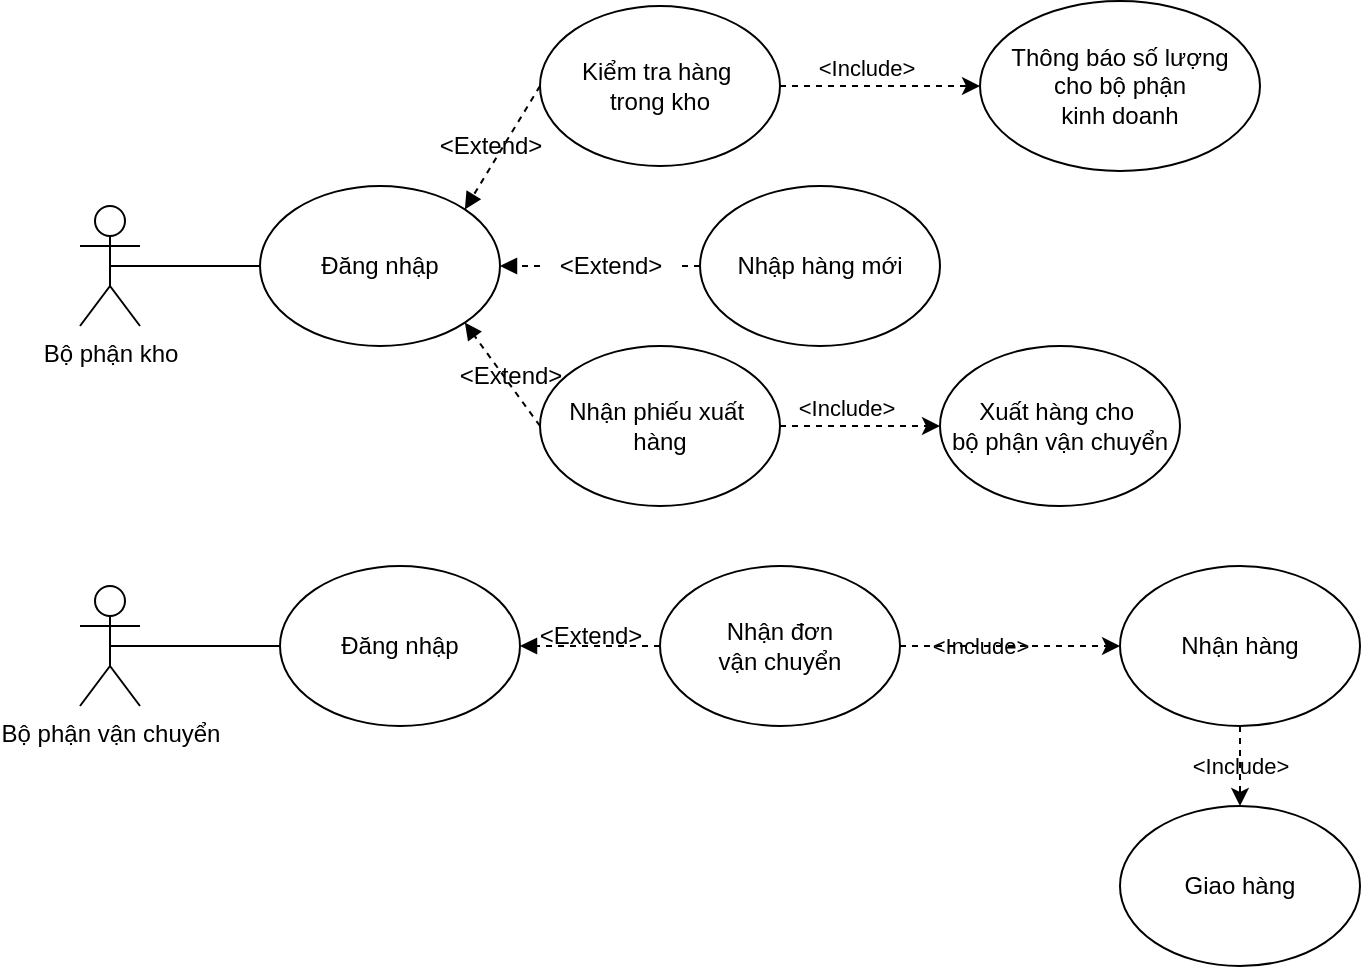 <mxfile version="20.3.0" type="device"><diagram id="l_ShjBkhVS9LBqE2zQ9O" name="Page-1"><mxGraphModel dx="1203" dy="829" grid="1" gridSize="10" guides="1" tooltips="1" connect="1" arrows="1" fold="1" page="1" pageScale="1" pageWidth="850" pageHeight="1100" math="0" shadow="0"><root><mxCell id="0"/><mxCell id="1" parent="0"/><mxCell id="SzF3HxmMNnkm_toCn3Su-1" value="&amp;lt;Include&amp;gt;" style="edgeLabel;html=1;align=center;verticalAlign=middle;resizable=0;points=[];" vertex="1" connectable="0" parent="1"><mxGeometry x="490" y="680" as="geometry"><mxPoint x="3" y="1" as="offset"/></mxGeometry></mxCell><mxCell id="SzF3HxmMNnkm_toCn3Su-2" value="Bộ phận kho" style="shape=umlActor;verticalLabelPosition=bottom;verticalAlign=top;html=1;outlineConnect=0;overflow=visible;" vertex="1" parent="1"><mxGeometry x="110" y="580" width="30" height="60" as="geometry"/></mxCell><mxCell id="SzF3HxmMNnkm_toCn3Su-3" value="" style="endArrow=block;html=1;rounded=0;entryX=1;entryY=0.5;entryDx=0;entryDy=0;exitX=0;exitY=0.5;exitDx=0;exitDy=0;dashed=1;endFill=1;startArrow=none;" edge="1" parent="1" source="SzF3HxmMNnkm_toCn3Su-14" target="SzF3HxmMNnkm_toCn3Su-9"><mxGeometry width="50" height="50" relative="1" as="geometry"><mxPoint x="315" y="610" as="sourcePoint"/><mxPoint x="380" y="610" as="targetPoint"/></mxGeometry></mxCell><mxCell id="SzF3HxmMNnkm_toCn3Su-4" value="Nhập hàng mới" style="ellipse;whiteSpace=wrap;html=1;" vertex="1" parent="1"><mxGeometry x="420" y="570" width="120" height="80" as="geometry"/></mxCell><mxCell id="SzF3HxmMNnkm_toCn3Su-5" value="" style="endArrow=block;html=1;rounded=0;entryX=1;entryY=1;entryDx=0;entryDy=0;exitX=0;exitY=0.5;exitDx=0;exitDy=0;dashed=1;endFill=1;" edge="1" parent="1" source="SzF3HxmMNnkm_toCn3Su-6" target="SzF3HxmMNnkm_toCn3Su-9"><mxGeometry width="50" height="50" relative="1" as="geometry"><mxPoint x="380" y="700" as="sourcePoint"/><mxPoint x="380" y="610" as="targetPoint"/></mxGeometry></mxCell><mxCell id="SzF3HxmMNnkm_toCn3Su-6" value="Nhận phiếu xuất&amp;nbsp;&lt;br&gt;hàng" style="ellipse;whiteSpace=wrap;html=1;" vertex="1" parent="1"><mxGeometry x="340" y="650" width="120" height="80" as="geometry"/></mxCell><mxCell id="SzF3HxmMNnkm_toCn3Su-7" value="Xuất hàng cho&amp;nbsp;&lt;br&gt;bộ phận vận chuyển" style="ellipse;whiteSpace=wrap;html=1;" vertex="1" parent="1"><mxGeometry x="540" y="650" width="120" height="80" as="geometry"/></mxCell><mxCell id="SzF3HxmMNnkm_toCn3Su-8" value="" style="endArrow=classic;html=1;rounded=0;entryX=0;entryY=0.5;entryDx=0;entryDy=0;exitX=1;exitY=0.5;exitDx=0;exitDy=0;dashed=1;" edge="1" parent="1" source="SzF3HxmMNnkm_toCn3Su-6" target="SzF3HxmMNnkm_toCn3Su-7"><mxGeometry width="50" height="50" relative="1" as="geometry"><mxPoint x="305" y="770" as="sourcePoint"/><mxPoint x="355" y="720" as="targetPoint"/></mxGeometry></mxCell><mxCell id="SzF3HxmMNnkm_toCn3Su-9" value="Đăng nhập" style="ellipse;whiteSpace=wrap;html=1;" vertex="1" parent="1"><mxGeometry x="200" y="570" width="120" height="80" as="geometry"/></mxCell><mxCell id="SzF3HxmMNnkm_toCn3Su-10" value="" style="endArrow=none;html=1;rounded=0;entryX=0.5;entryY=0.5;entryDx=0;entryDy=0;entryPerimeter=0;exitX=0;exitY=0.5;exitDx=0;exitDy=0;" edge="1" parent="1" source="SzF3HxmMNnkm_toCn3Su-9" target="SzF3HxmMNnkm_toCn3Su-2"><mxGeometry width="50" height="50" relative="1" as="geometry"><mxPoint x="330" y="750" as="sourcePoint"/><mxPoint x="380" y="700" as="targetPoint"/></mxGeometry></mxCell><mxCell id="SzF3HxmMNnkm_toCn3Su-11" value="&amp;lt;Extend&amp;gt;" style="text;html=1;align=center;verticalAlign=middle;resizable=0;points=[];autosize=1;strokeColor=none;fillColor=none;" vertex="1" parent="1"><mxGeometry x="290" y="650" width="70" height="30" as="geometry"/></mxCell><mxCell id="SzF3HxmMNnkm_toCn3Su-14" value="&amp;lt;Extend&amp;gt;" style="text;html=1;align=center;verticalAlign=middle;resizable=0;points=[];autosize=1;strokeColor=none;fillColor=none;" vertex="1" parent="1"><mxGeometry x="340" y="595" width="70" height="30" as="geometry"/></mxCell><mxCell id="SzF3HxmMNnkm_toCn3Su-15" value="" style="endArrow=none;html=1;rounded=0;entryX=1;entryY=0.5;entryDx=0;entryDy=0;exitX=0;exitY=0.5;exitDx=0;exitDy=0;dashed=1;endFill=1;" edge="1" parent="1" source="SzF3HxmMNnkm_toCn3Su-4" target="SzF3HxmMNnkm_toCn3Su-14"><mxGeometry width="50" height="50" relative="1" as="geometry"><mxPoint x="420.0" y="610.0" as="sourcePoint"/><mxPoint x="320" y="610.0" as="targetPoint"/></mxGeometry></mxCell><mxCell id="SzF3HxmMNnkm_toCn3Su-16" value="" style="endArrow=block;html=1;rounded=0;exitX=0;exitY=0.5;exitDx=0;exitDy=0;dashed=1;endFill=1;startArrow=none;entryX=1;entryY=0;entryDx=0;entryDy=0;" edge="1" parent="1" source="SzF3HxmMNnkm_toCn3Su-17" target="SzF3HxmMNnkm_toCn3Su-9"><mxGeometry width="50" height="50" relative="1" as="geometry"><mxPoint x="250" y="515.0" as="sourcePoint"/><mxPoint x="250" y="530" as="targetPoint"/></mxGeometry></mxCell><mxCell id="SzF3HxmMNnkm_toCn3Su-17" value="Kiểm tra hàng&amp;nbsp;&lt;br&gt;trong kho" style="ellipse;whiteSpace=wrap;html=1;" vertex="1" parent="1"><mxGeometry x="340" y="480" width="120" height="80" as="geometry"/></mxCell><mxCell id="SzF3HxmMNnkm_toCn3Su-20" value="&amp;lt;Extend&amp;gt;" style="text;html=1;align=center;verticalAlign=middle;resizable=0;points=[];autosize=1;strokeColor=none;fillColor=none;" vertex="1" parent="1"><mxGeometry x="280" y="535" width="70" height="30" as="geometry"/></mxCell><mxCell id="SzF3HxmMNnkm_toCn3Su-21" value="" style="endArrow=classic;html=1;rounded=0;dashed=1;exitX=1;exitY=0.5;exitDx=0;exitDy=0;entryX=0;entryY=0.5;entryDx=0;entryDy=0;" edge="1" parent="1" source="SzF3HxmMNnkm_toCn3Su-17" target="SzF3HxmMNnkm_toCn3Su-22"><mxGeometry width="50" height="50" relative="1" as="geometry"><mxPoint x="510" y="520" as="sourcePoint"/><mxPoint x="560" y="500" as="targetPoint"/></mxGeometry></mxCell><mxCell id="SzF3HxmMNnkm_toCn3Su-22" value="Thông báo số lượng&lt;br&gt;cho bộ phận&lt;br&gt;kinh doanh" style="ellipse;whiteSpace=wrap;html=1;" vertex="1" parent="1"><mxGeometry x="560" y="477.5" width="140" height="85" as="geometry"/></mxCell><mxCell id="SzF3HxmMNnkm_toCn3Su-23" value="&amp;lt;Include&amp;gt;" style="edgeLabel;html=1;align=center;verticalAlign=middle;resizable=0;points=[];" vertex="1" connectable="0" parent="1"><mxGeometry x="500" y="510" as="geometry"><mxPoint x="3" y="1" as="offset"/></mxGeometry></mxCell><mxCell id="SzF3HxmMNnkm_toCn3Su-24" value="&amp;lt;Include&amp;gt;" style="edgeLabel;html=1;align=center;verticalAlign=middle;resizable=0;points=[];" vertex="1" connectable="0" parent="1"><mxGeometry x="560" y="800" as="geometry"/></mxCell><mxCell id="SzF3HxmMNnkm_toCn3Su-25" value="Bộ phận vận chuyển" style="shape=umlActor;verticalLabelPosition=bottom;verticalAlign=top;html=1;outlineConnect=0;overflow=visible;" vertex="1" parent="1"><mxGeometry x="110" y="770" width="30" height="60" as="geometry"/></mxCell><mxCell id="SzF3HxmMNnkm_toCn3Su-26" value="" style="endArrow=block;html=1;rounded=0;exitX=0;exitY=0.5;exitDx=0;exitDy=0;entryX=1;entryY=0.5;entryDx=0;entryDy=0;dashed=1;endFill=1;" edge="1" parent="1" source="SzF3HxmMNnkm_toCn3Su-27" target="SzF3HxmMNnkm_toCn3Su-30"><mxGeometry width="50" height="50" relative="1" as="geometry"><mxPoint x="60" y="800" as="sourcePoint"/><mxPoint x="260" y="800" as="targetPoint"/></mxGeometry></mxCell><mxCell id="SzF3HxmMNnkm_toCn3Su-27" value="Nhận đơn &lt;br&gt;vận chuyển" style="ellipse;whiteSpace=wrap;html=1;" vertex="1" parent="1"><mxGeometry x="400" y="760" width="120" height="80" as="geometry"/></mxCell><mxCell id="SzF3HxmMNnkm_toCn3Su-28" value="Nhận hàng" style="ellipse;whiteSpace=wrap;html=1;" vertex="1" parent="1"><mxGeometry x="630" y="760" width="120" height="80" as="geometry"/></mxCell><mxCell id="SzF3HxmMNnkm_toCn3Su-29" value="" style="endArrow=classic;html=1;rounded=0;entryX=0;entryY=0.5;entryDx=0;entryDy=0;dashed=1;exitX=1;exitY=0.5;exitDx=0;exitDy=0;" edge="1" parent="1" source="SzF3HxmMNnkm_toCn3Su-27" target="SzF3HxmMNnkm_toCn3Su-28"><mxGeometry width="50" height="50" relative="1" as="geometry"><mxPoint x="470" y="800" as="sourcePoint"/><mxPoint x="40" y="780" as="targetPoint"/></mxGeometry></mxCell><mxCell id="SzF3HxmMNnkm_toCn3Su-30" value="Đăng nhập" style="ellipse;whiteSpace=wrap;html=1;" vertex="1" parent="1"><mxGeometry x="210" y="760" width="120" height="80" as="geometry"/></mxCell><mxCell id="SzF3HxmMNnkm_toCn3Su-31" value="" style="endArrow=none;html=1;rounded=0;exitX=0;exitY=0.5;exitDx=0;exitDy=0;entryX=0.5;entryY=0.5;entryDx=0;entryDy=0;entryPerimeter=0;" edge="1" parent="1" source="SzF3HxmMNnkm_toCn3Su-30" target="SzF3HxmMNnkm_toCn3Su-25"><mxGeometry width="50" height="50" relative="1" as="geometry"><mxPoint x="330" y="940" as="sourcePoint"/><mxPoint x="150" y="800" as="targetPoint"/></mxGeometry></mxCell><mxCell id="SzF3HxmMNnkm_toCn3Su-32" value="&amp;lt;Include&amp;gt;" style="edgeLabel;html=1;align=center;verticalAlign=middle;resizable=0;points=[];" vertex="1" connectable="0" parent="1"><mxGeometry x="690" y="860" as="geometry"/></mxCell><mxCell id="SzF3HxmMNnkm_toCn3Su-33" value="Giao hàng" style="ellipse;whiteSpace=wrap;html=1;" vertex="1" parent="1"><mxGeometry x="630" y="880" width="120" height="80" as="geometry"/></mxCell><mxCell id="SzF3HxmMNnkm_toCn3Su-34" value="" style="endArrow=classic;html=1;rounded=0;dashed=1;exitX=0.5;exitY=1;exitDx=0;exitDy=0;" edge="1" parent="1" target="SzF3HxmMNnkm_toCn3Su-33" source="SzF3HxmMNnkm_toCn3Su-28"><mxGeometry width="50" height="50" relative="1" as="geometry"><mxPoint x="480.0" y="920" as="sourcePoint"/><mxPoint x="40" y="900" as="targetPoint"/></mxGeometry></mxCell><mxCell id="SzF3HxmMNnkm_toCn3Su-36" value="&amp;lt;Extend&amp;gt;" style="text;html=1;align=center;verticalAlign=middle;resizable=0;points=[];autosize=1;strokeColor=none;fillColor=none;" vertex="1" parent="1"><mxGeometry x="330" y="780" width="70" height="30" as="geometry"/></mxCell></root></mxGraphModel></diagram></mxfile>